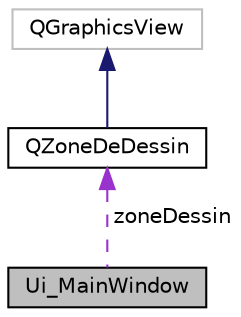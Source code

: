 digraph "Ui_MainWindow"
{
  edge [fontname="Helvetica",fontsize="10",labelfontname="Helvetica",labelfontsize="10"];
  node [fontname="Helvetica",fontsize="10",shape=record];
  Node2 [label="Ui_MainWindow",height=0.2,width=0.4,color="black", fillcolor="grey75", style="filled", fontcolor="black"];
  Node3 -> Node2 [dir="back",color="darkorchid3",fontsize="10",style="dashed",label=" zoneDessin" ,fontname="Helvetica"];
  Node3 [label="QZoneDeDessin",height=0.2,width=0.4,color="black", fillcolor="white", style="filled",URL="$classQZoneDeDessin.html"];
  Node4 -> Node3 [dir="back",color="midnightblue",fontsize="10",style="solid",fontname="Helvetica"];
  Node4 [label="QGraphicsView",height=0.2,width=0.4,color="grey75", fillcolor="white", style="filled"];
}
